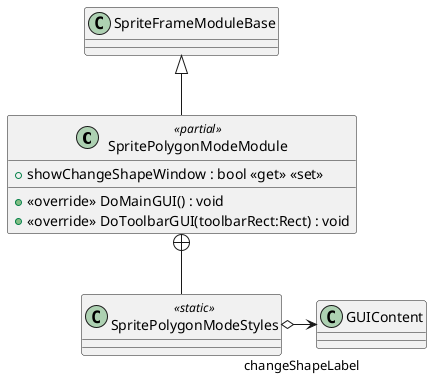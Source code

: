 @startuml
class SpritePolygonModeModule <<partial>> {
    + <<override>> DoMainGUI() : void
    + <<override>> DoToolbarGUI(toolbarRect:Rect) : void
    + showChangeShapeWindow : bool <<get>> <<set>>
}
class SpritePolygonModeStyles <<static>> {
}
SpriteFrameModuleBase <|-- SpritePolygonModeModule
SpritePolygonModeModule +-- SpritePolygonModeStyles
SpritePolygonModeStyles o-> "changeShapeLabel" GUIContent
@enduml
